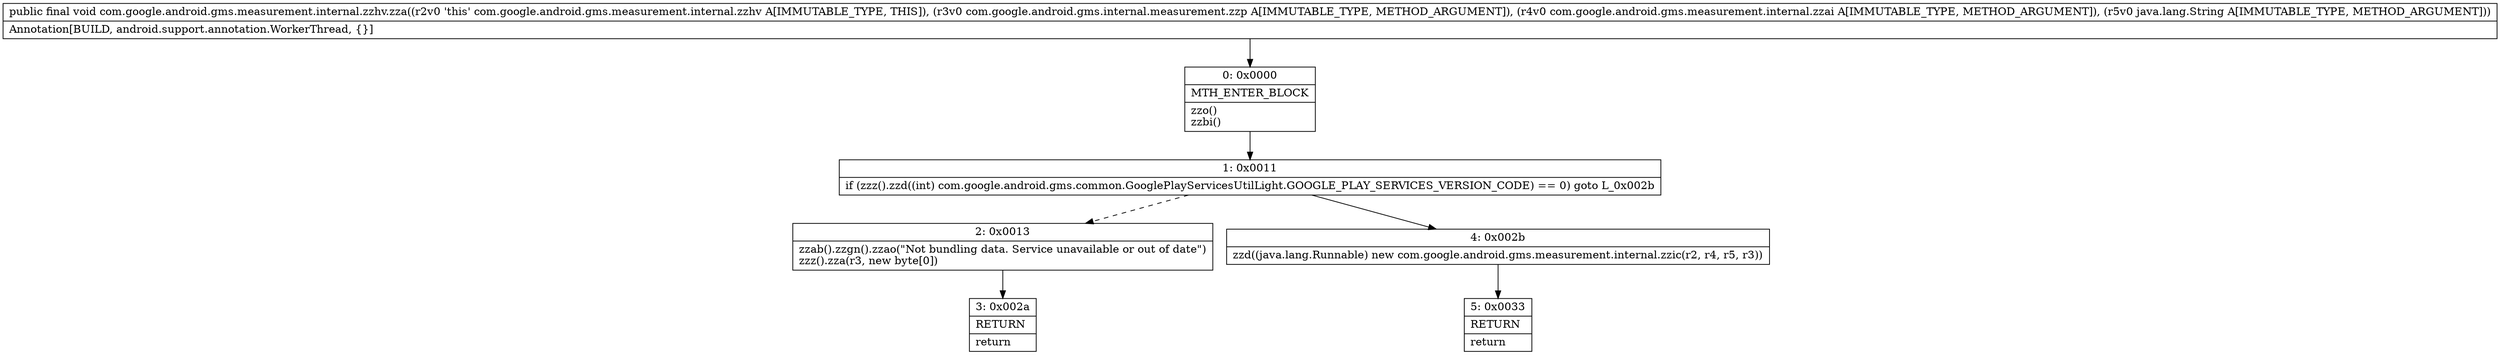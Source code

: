 digraph "CFG forcom.google.android.gms.measurement.internal.zzhv.zza(Lcom\/google\/android\/gms\/internal\/measurement\/zzp;Lcom\/google\/android\/gms\/measurement\/internal\/zzai;Ljava\/lang\/String;)V" {
Node_0 [shape=record,label="{0\:\ 0x0000|MTH_ENTER_BLOCK\l|zzo()\lzzbi()\l}"];
Node_1 [shape=record,label="{1\:\ 0x0011|if (zzz().zzd((int) com.google.android.gms.common.GooglePlayServicesUtilLight.GOOGLE_PLAY_SERVICES_VERSION_CODE) == 0) goto L_0x002b\l}"];
Node_2 [shape=record,label="{2\:\ 0x0013|zzab().zzgn().zzao(\"Not bundling data. Service unavailable or out of date\")\lzzz().zza(r3, new byte[0])\l}"];
Node_3 [shape=record,label="{3\:\ 0x002a|RETURN\l|return\l}"];
Node_4 [shape=record,label="{4\:\ 0x002b|zzd((java.lang.Runnable) new com.google.android.gms.measurement.internal.zzic(r2, r4, r5, r3))\l}"];
Node_5 [shape=record,label="{5\:\ 0x0033|RETURN\l|return\l}"];
MethodNode[shape=record,label="{public final void com.google.android.gms.measurement.internal.zzhv.zza((r2v0 'this' com.google.android.gms.measurement.internal.zzhv A[IMMUTABLE_TYPE, THIS]), (r3v0 com.google.android.gms.internal.measurement.zzp A[IMMUTABLE_TYPE, METHOD_ARGUMENT]), (r4v0 com.google.android.gms.measurement.internal.zzai A[IMMUTABLE_TYPE, METHOD_ARGUMENT]), (r5v0 java.lang.String A[IMMUTABLE_TYPE, METHOD_ARGUMENT]))  | Annotation[BUILD, android.support.annotation.WorkerThread, \{\}]\l}"];
MethodNode -> Node_0;
Node_0 -> Node_1;
Node_1 -> Node_2[style=dashed];
Node_1 -> Node_4;
Node_2 -> Node_3;
Node_4 -> Node_5;
}

